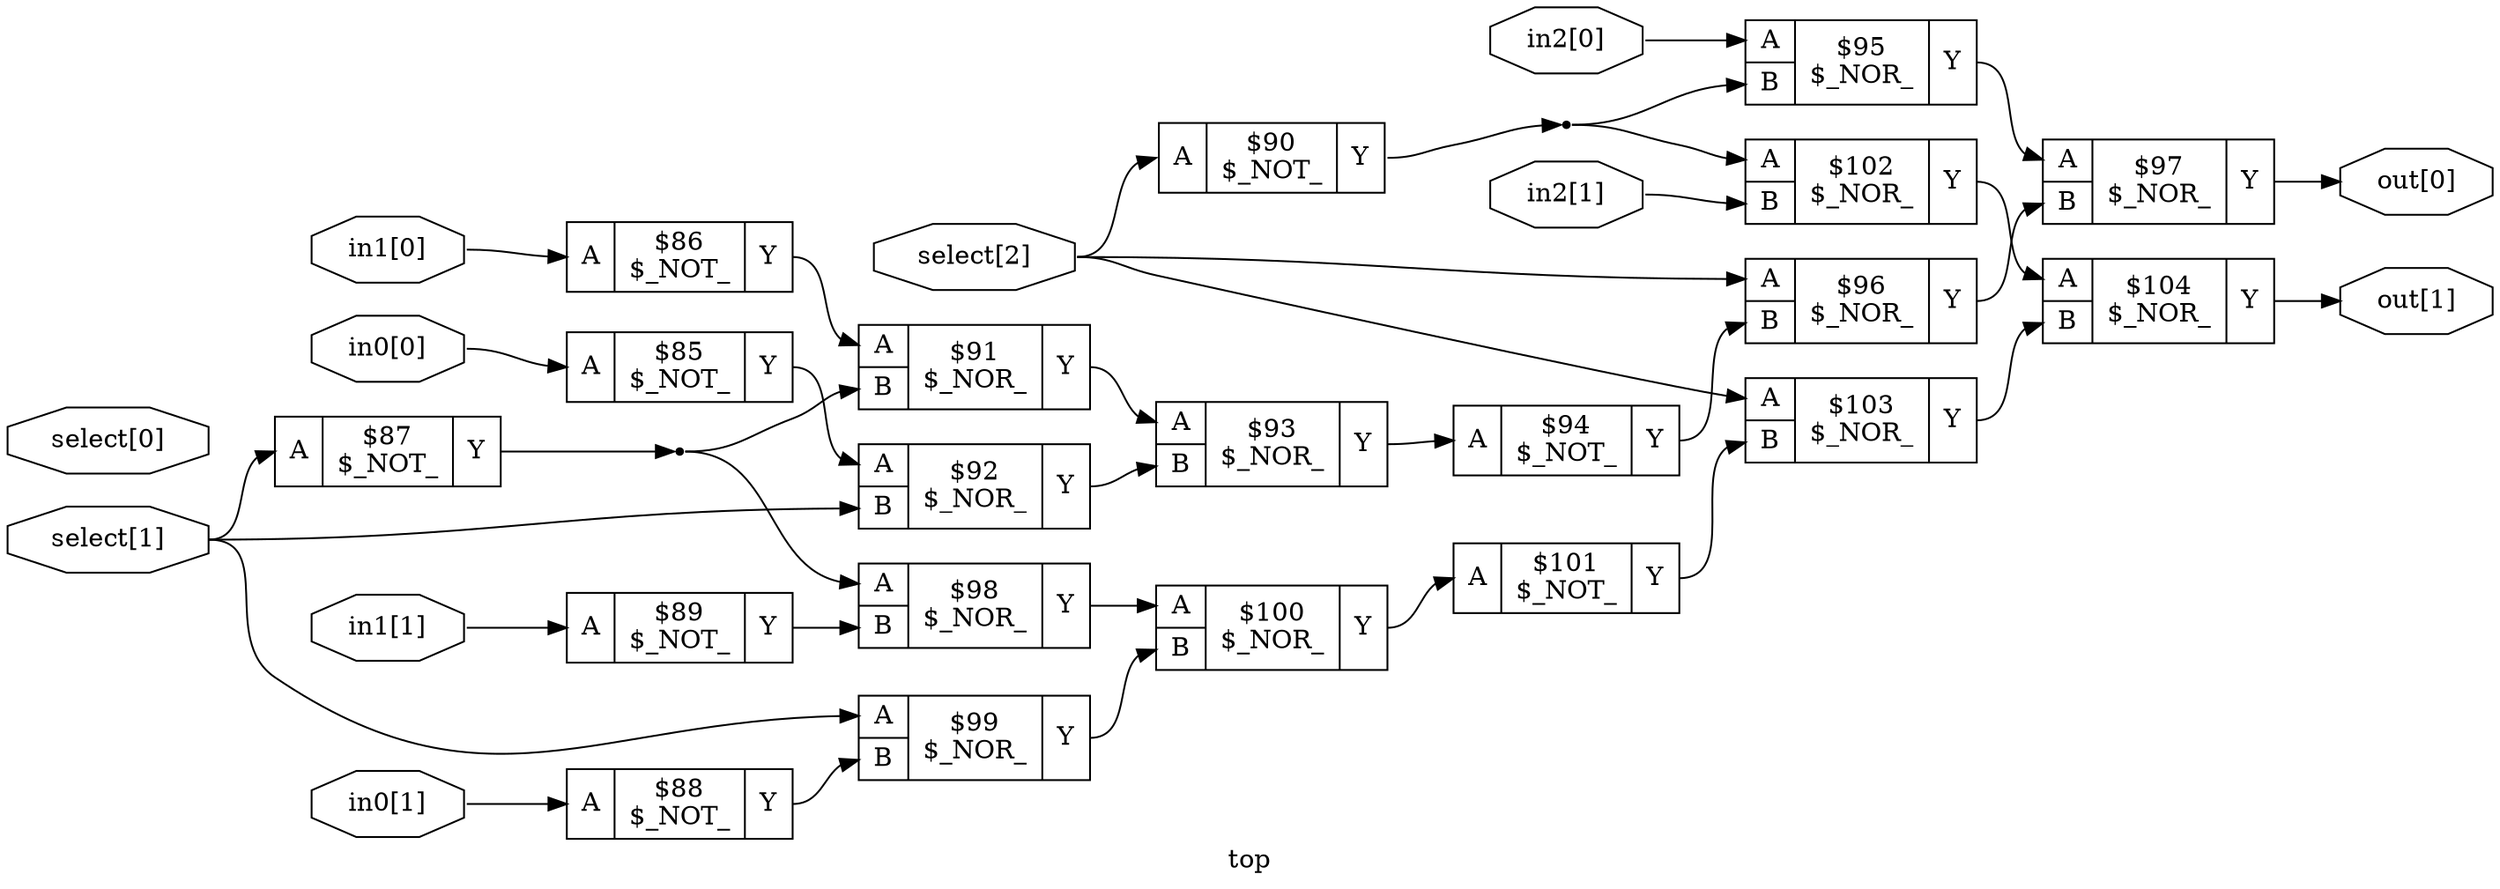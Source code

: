 digraph "top" {
label="top";
rankdir="LR";
remincross=true;
n19 [ shape=octagon, label="in0[0]", color="black", fontcolor="black"];
n20 [ shape=octagon, label="in0[1]", color="black", fontcolor="black"];
n21 [ shape=octagon, label="in1[0]", color="black", fontcolor="black"];
n22 [ shape=octagon, label="in1[1]", color="black", fontcolor="black"];
n23 [ shape=octagon, label="in2[0]", color="black", fontcolor="black"];
n24 [ shape=octagon, label="in2[1]", color="black", fontcolor="black"];
n25 [ shape=octagon, label="out[0]", color="black", fontcolor="black"];
n26 [ shape=octagon, label="out[1]", color="black", fontcolor="black"];
n27 [ shape=octagon, label="select[0]", color="black", fontcolor="black"];
n28 [ shape=octagon, label="select[1]", color="black", fontcolor="black"];
n29 [ shape=octagon, label="select[2]", color="black", fontcolor="black"];
c33 [ shape=record, label="{{<p30> A|<p31> B}|$100\n$_NOR_|{<p32> Y}}",  ];
c34 [ shape=record, label="{{<p30> A}|$101\n$_NOT_|{<p32> Y}}",  ];
c35 [ shape=record, label="{{<p30> A|<p31> B}|$102\n$_NOR_|{<p32> Y}}",  ];
c36 [ shape=record, label="{{<p30> A|<p31> B}|$103\n$_NOR_|{<p32> Y}}",  ];
c37 [ shape=record, label="{{<p30> A|<p31> B}|$104\n$_NOR_|{<p32> Y}}",  ];
c38 [ shape=record, label="{{<p30> A}|$85\n$_NOT_|{<p32> Y}}",  ];
c39 [ shape=record, label="{{<p30> A}|$86\n$_NOT_|{<p32> Y}}",  ];
c40 [ shape=record, label="{{<p30> A}|$87\n$_NOT_|{<p32> Y}}",  ];
c41 [ shape=record, label="{{<p30> A}|$88\n$_NOT_|{<p32> Y}}",  ];
c42 [ shape=record, label="{{<p30> A}|$89\n$_NOT_|{<p32> Y}}",  ];
c43 [ shape=record, label="{{<p30> A}|$90\n$_NOT_|{<p32> Y}}",  ];
c44 [ shape=record, label="{{<p30> A|<p31> B}|$91\n$_NOR_|{<p32> Y}}",  ];
c45 [ shape=record, label="{{<p30> A|<p31> B}|$92\n$_NOR_|{<p32> Y}}",  ];
c46 [ shape=record, label="{{<p30> A|<p31> B}|$93\n$_NOR_|{<p32> Y}}",  ];
c47 [ shape=record, label="{{<p30> A}|$94\n$_NOT_|{<p32> Y}}",  ];
c48 [ shape=record, label="{{<p30> A|<p31> B}|$95\n$_NOR_|{<p32> Y}}",  ];
c49 [ shape=record, label="{{<p30> A|<p31> B}|$96\n$_NOR_|{<p32> Y}}",  ];
c50 [ shape=record, label="{{<p30> A|<p31> B}|$97\n$_NOR_|{<p32> Y}}",  ];
c51 [ shape=record, label="{{<p30> A|<p31> B}|$98\n$_NOR_|{<p32> Y}}",  ];
c52 [ shape=record, label="{{<p30> A|<p31> B}|$99\n$_NOR_|{<p32> Y}}",  ];
c38:p32:e -> c45:p30:w [color="black", fontcolor="black", label=""];
c47:p32:e -> c49:p31:w [color="black", fontcolor="black", label=""];
c48:p32:e -> c50:p30:w [color="black", fontcolor="black", label=""];
c49:p32:e -> c50:p31:w [color="black", fontcolor="black", label=""];
c51:p32:e -> c33:p30:w [color="black", fontcolor="black", label=""];
c52:p32:e -> c33:p31:w [color="black", fontcolor="black", label=""];
c33:p32:e -> c34:p30:w [color="black", fontcolor="black", label=""];
c34:p32:e -> c36:p31:w [color="black", fontcolor="black", label=""];
c35:p32:e -> c37:p30:w [color="black", fontcolor="black", label=""];
c36:p32:e -> c37:p31:w [color="black", fontcolor="black", label=""];
n19:e -> c38:p30:w [color="black", fontcolor="black", label=""];
c39:p32:e -> c44:p30:w [color="black", fontcolor="black", label=""];
n20:e -> c41:p30:w [color="black", fontcolor="black", label=""];
n21:e -> c39:p30:w [color="black", fontcolor="black", label=""];
n22:e -> c42:p30:w [color="black", fontcolor="black", label=""];
n23:e -> c48:p30:w [color="black", fontcolor="black", label=""];
n24:e -> c35:p31:w [color="black", fontcolor="black", label=""];
c50:p32:e -> n25:w [color="black", fontcolor="black", label=""];
c37:p32:e -> n26:w [color="black", fontcolor="black", label=""];
n28:e -> c40:p30:w [color="black", fontcolor="black", label=""];
n28:e -> c45:p31:w [color="black", fontcolor="black", label=""];
n28:e -> c52:p30:w [color="black", fontcolor="black", label=""];
n29:e -> c36:p30:w [color="black", fontcolor="black", label=""];
n29:e -> c43:p30:w [color="black", fontcolor="black", label=""];
n29:e -> c49:p30:w [color="black", fontcolor="black", label=""];
n3 [ shape=point ];
c40:p32:e -> n3:w [color="black", fontcolor="black", label=""];
n3:e -> c44:p31:w [color="black", fontcolor="black", label=""];
n3:e -> c51:p30:w [color="black", fontcolor="black", label=""];
c41:p32:e -> c52:p31:w [color="black", fontcolor="black", label=""];
c42:p32:e -> c51:p31:w [color="black", fontcolor="black", label=""];
n6 [ shape=point ];
c43:p32:e -> n6:w [color="black", fontcolor="black", label=""];
n6:e -> c35:p30:w [color="black", fontcolor="black", label=""];
n6:e -> c48:p31:w [color="black", fontcolor="black", label=""];
c44:p32:e -> c46:p30:w [color="black", fontcolor="black", label=""];
c45:p32:e -> c46:p31:w [color="black", fontcolor="black", label=""];
c46:p32:e -> c47:p30:w [color="black", fontcolor="black", label=""];
}
